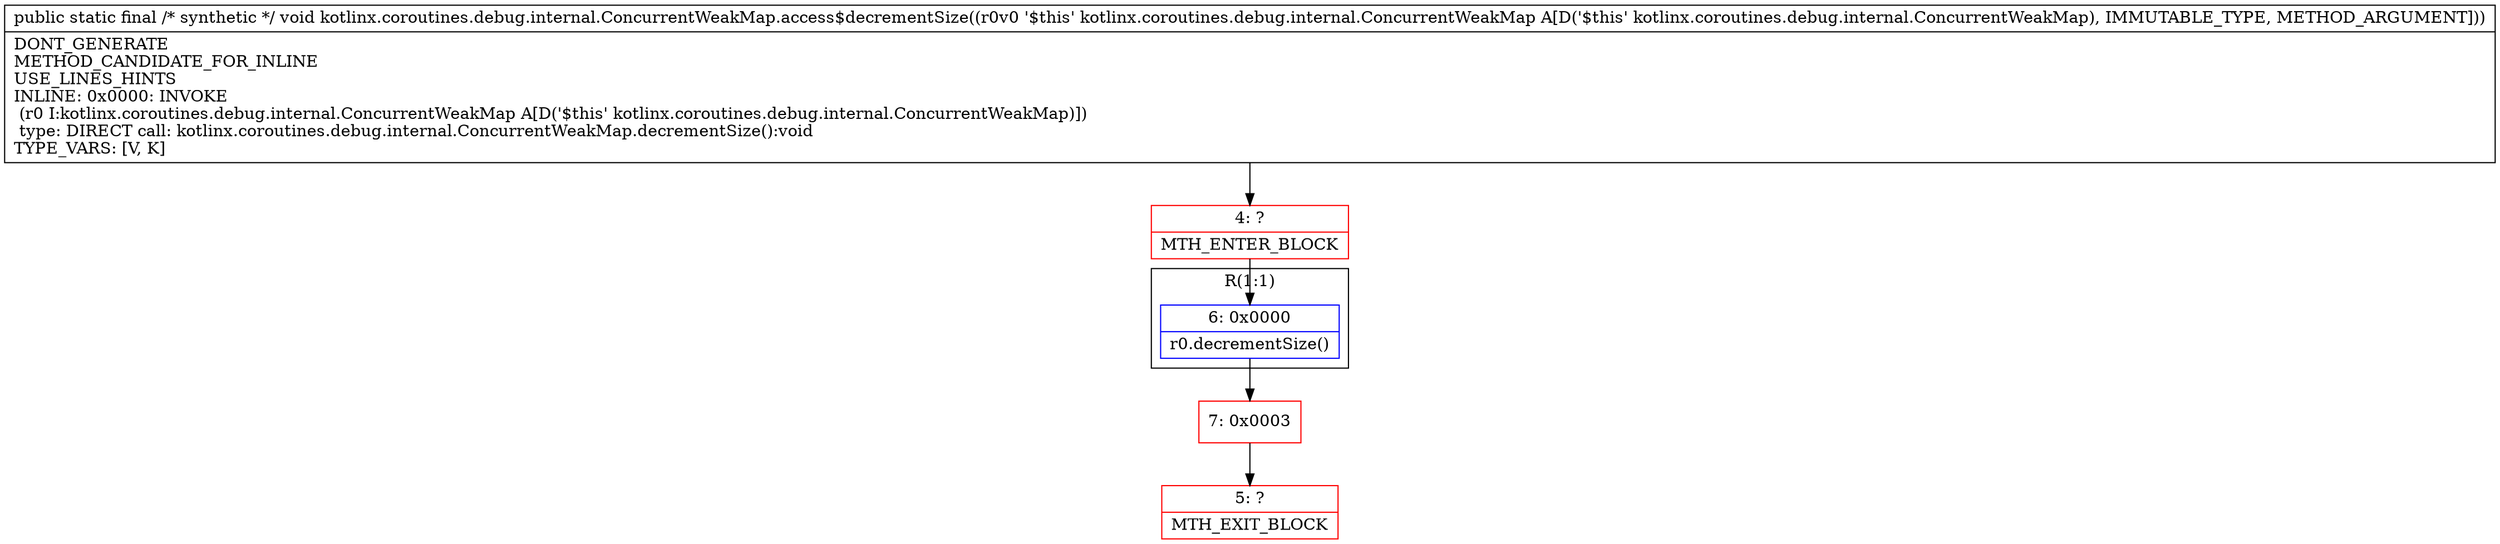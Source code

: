 digraph "CFG forkotlinx.coroutines.debug.internal.ConcurrentWeakMap.access$decrementSize(Lkotlinx\/coroutines\/debug\/internal\/ConcurrentWeakMap;)V" {
subgraph cluster_Region_2090408617 {
label = "R(1:1)";
node [shape=record,color=blue];
Node_6 [shape=record,label="{6\:\ 0x0000|r0.decrementSize()\l}"];
}
Node_4 [shape=record,color=red,label="{4\:\ ?|MTH_ENTER_BLOCK\l}"];
Node_7 [shape=record,color=red,label="{7\:\ 0x0003}"];
Node_5 [shape=record,color=red,label="{5\:\ ?|MTH_EXIT_BLOCK\l}"];
MethodNode[shape=record,label="{public static final \/* synthetic *\/ void kotlinx.coroutines.debug.internal.ConcurrentWeakMap.access$decrementSize((r0v0 '$this' kotlinx.coroutines.debug.internal.ConcurrentWeakMap A[D('$this' kotlinx.coroutines.debug.internal.ConcurrentWeakMap), IMMUTABLE_TYPE, METHOD_ARGUMENT]))  | DONT_GENERATE\lMETHOD_CANDIDATE_FOR_INLINE\lUSE_LINES_HINTS\lINLINE: 0x0000: INVOKE  \l  (r0 I:kotlinx.coroutines.debug.internal.ConcurrentWeakMap A[D('$this' kotlinx.coroutines.debug.internal.ConcurrentWeakMap)])\l type: DIRECT call: kotlinx.coroutines.debug.internal.ConcurrentWeakMap.decrementSize():void\lTYPE_VARS: [V, K]\l}"];
MethodNode -> Node_4;Node_6 -> Node_7;
Node_4 -> Node_6;
Node_7 -> Node_5;
}

